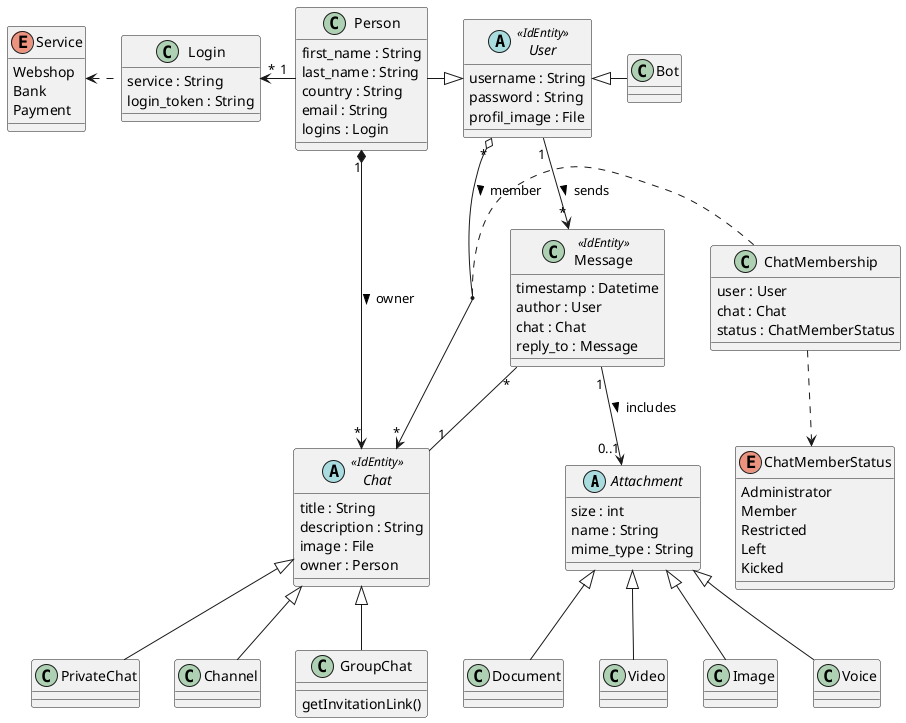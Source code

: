 @startuml chat-domain
' classes in alphabetical order
abstract class Attachment {
    size : int
    name : String
    mime_type : String
}

abstract class Chat <<IdEntity>> {
    title : String
    description : String
    image : File
    owner : Person
}

class ChatMembership {
    user : User
    chat : Chat
    status : ChatMemberStatus
}

enum ChatMemberStatus {
    Administrator
    Member
    Restricted
    Left
    Kicked
}

class GroupChat {
    getInvitationLink()
}

class Login {
    service : String
    login_token : String
}

class Message <<IdEntity>> {
    timestamp : Datetime
    author : User
    chat : Chat
    reply_to : Message
}

class Person {
    first_name : String
    last_name : String
    country : String
    email : String
    logins : Login
}

class PrivateChat

enum Service {
    Webshop
    Bank
    Payment
}

abstract class User <<IdEntity>> {
    username : String
    password : String
    profil_image : File
}

' Inheritance
'' Chat inheritance
Chat <|-- PrivateChat
Chat <|-- GroupChat
Chat <|-- Channel

'' Attachment inheritance
Attachment <|-- Video
Attachment <|-- Image
Attachment <|-- Voice
Attachment <|-- Document

'' Person inheritance
Person -|> User
User <|- Bot

' Relations
'' to Chat
Person "1" *--> "*" Chat : owner >
User "*" o--> "*" Chat : member >
(User, Chat) .. ChatMembership

'' to Message
User "1" --> "*" Message : sends >
Message "*" -- "1" Chat
Message "1" --> "0..1" Attachment : includes >

'' with Enumerations
Login .left.> Service
ChatMembership ..> ChatMemberStatus

'' Misc
Login "*" <- "1" Person
@enduml
